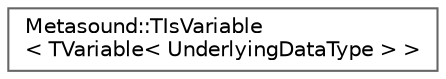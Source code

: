 digraph "Graphical Class Hierarchy"
{
 // INTERACTIVE_SVG=YES
 // LATEX_PDF_SIZE
  bgcolor="transparent";
  edge [fontname=Helvetica,fontsize=10,labelfontname=Helvetica,labelfontsize=10];
  node [fontname=Helvetica,fontsize=10,shape=box,height=0.2,width=0.4];
  rankdir="LR";
  Node0 [id="Node000000",label="Metasound::TIsVariable\l\< TVariable\< UnderlyingDataType \> \>",height=0.2,width=0.4,color="grey40", fillcolor="white", style="filled",URL="$de/dda/structMetasound_1_1TIsVariable_3_01TVariable_3_01UnderlyingDataType_01_4_01_4.html",tooltip="Template specialization to determine if data type is a variable."];
}
